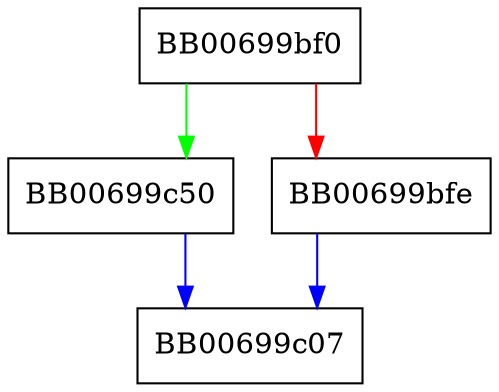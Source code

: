 digraph ossl_polyval_ghash_init {
  node [shape="box"];
  graph [splines=ortho];
  BB00699bf0 -> BB00699c50 [color="green"];
  BB00699bf0 -> BB00699bfe [color="red"];
  BB00699bfe -> BB00699c07 [color="blue"];
  BB00699c50 -> BB00699c07 [color="blue"];
}